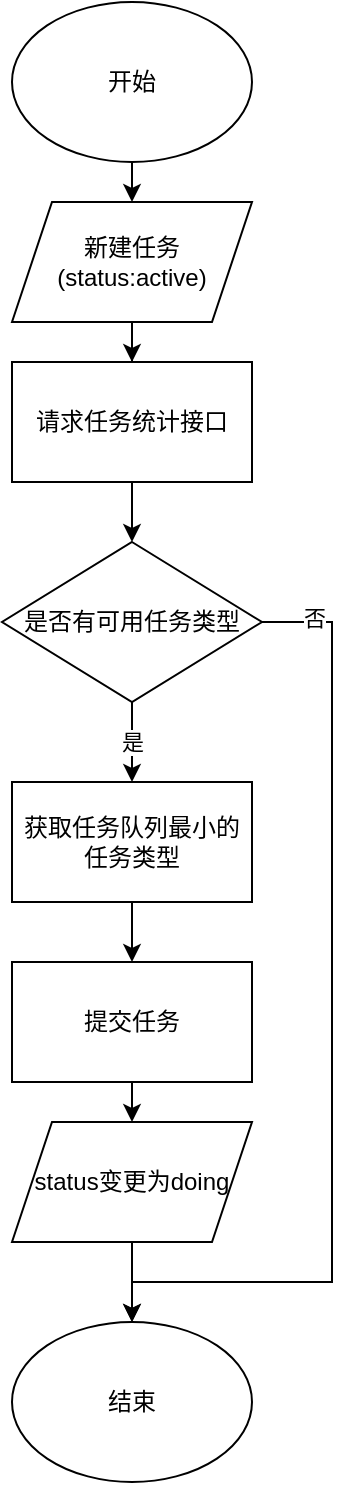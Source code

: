 <mxfile version="17.2.3" type="github">
  <diagram id="C5RBs43oDa-KdzZeNtuy" name="Page-1">
    <mxGraphModel dx="1186" dy="646" grid="1" gridSize="10" guides="1" tooltips="1" connect="1" arrows="1" fold="1" page="1" pageScale="1" pageWidth="827" pageHeight="1169" math="0" shadow="0">
      <root>
        <mxCell id="WIyWlLk6GJQsqaUBKTNV-0" />
        <mxCell id="WIyWlLk6GJQsqaUBKTNV-1" parent="WIyWlLk6GJQsqaUBKTNV-0" />
        <mxCell id="GGKrVD-dr2pByaXmv6m5-6" style="edgeStyle=orthogonalEdgeStyle;rounded=0;orthogonalLoop=1;jettySize=auto;html=1;exitX=0.5;exitY=1;exitDx=0;exitDy=0;" edge="1" parent="WIyWlLk6GJQsqaUBKTNV-1" source="GGKrVD-dr2pByaXmv6m5-0" target="GGKrVD-dr2pByaXmv6m5-5">
          <mxGeometry relative="1" as="geometry" />
        </mxCell>
        <mxCell id="GGKrVD-dr2pByaXmv6m5-0" value="新建任务(status:active)" style="shape=parallelogram;perimeter=parallelogramPerimeter;whiteSpace=wrap;html=1;fixedSize=1;" vertex="1" parent="WIyWlLk6GJQsqaUBKTNV-1">
          <mxGeometry x="300" y="320" width="120" height="60" as="geometry" />
        </mxCell>
        <mxCell id="GGKrVD-dr2pByaXmv6m5-25" style="edgeStyle=orthogonalEdgeStyle;rounded=0;orthogonalLoop=1;jettySize=auto;html=1;exitX=0.5;exitY=1;exitDx=0;exitDy=0;entryX=0.5;entryY=0;entryDx=0;entryDy=0;" edge="1" parent="WIyWlLk6GJQsqaUBKTNV-1" source="GGKrVD-dr2pByaXmv6m5-5" target="GGKrVD-dr2pByaXmv6m5-22">
          <mxGeometry relative="1" as="geometry" />
        </mxCell>
        <mxCell id="GGKrVD-dr2pByaXmv6m5-5" value="请求任务统计接口" style="rounded=0;whiteSpace=wrap;html=1;" vertex="1" parent="WIyWlLk6GJQsqaUBKTNV-1">
          <mxGeometry x="300" y="400" width="120" height="60" as="geometry" />
        </mxCell>
        <mxCell id="GGKrVD-dr2pByaXmv6m5-15" style="edgeStyle=orthogonalEdgeStyle;rounded=0;orthogonalLoop=1;jettySize=auto;html=1;exitX=0.5;exitY=1;exitDx=0;exitDy=0;entryX=0.5;entryY=0;entryDx=0;entryDy=0;" edge="1" parent="WIyWlLk6GJQsqaUBKTNV-1" source="GGKrVD-dr2pByaXmv6m5-12" target="GGKrVD-dr2pByaXmv6m5-14">
          <mxGeometry relative="1" as="geometry" />
        </mxCell>
        <mxCell id="GGKrVD-dr2pByaXmv6m5-12" value="获取任务队列最小的任务类型" style="rounded=0;whiteSpace=wrap;html=1;" vertex="1" parent="WIyWlLk6GJQsqaUBKTNV-1">
          <mxGeometry x="300" y="610" width="120" height="60" as="geometry" />
        </mxCell>
        <mxCell id="GGKrVD-dr2pByaXmv6m5-19" style="edgeStyle=orthogonalEdgeStyle;rounded=0;orthogonalLoop=1;jettySize=auto;html=1;exitX=0.5;exitY=1;exitDx=0;exitDy=0;" edge="1" parent="WIyWlLk6GJQsqaUBKTNV-1" source="GGKrVD-dr2pByaXmv6m5-26" target="GGKrVD-dr2pByaXmv6m5-16">
          <mxGeometry relative="1" as="geometry">
            <mxPoint x="360" y="930" as="sourcePoint" />
          </mxGeometry>
        </mxCell>
        <mxCell id="GGKrVD-dr2pByaXmv6m5-27" style="edgeStyle=orthogonalEdgeStyle;rounded=0;orthogonalLoop=1;jettySize=auto;html=1;exitX=0.5;exitY=1;exitDx=0;exitDy=0;entryX=0.5;entryY=0;entryDx=0;entryDy=0;" edge="1" parent="WIyWlLk6GJQsqaUBKTNV-1" source="GGKrVD-dr2pByaXmv6m5-14" target="GGKrVD-dr2pByaXmv6m5-26">
          <mxGeometry relative="1" as="geometry" />
        </mxCell>
        <mxCell id="GGKrVD-dr2pByaXmv6m5-14" value="提交任务" style="rounded=0;whiteSpace=wrap;html=1;" vertex="1" parent="WIyWlLk6GJQsqaUBKTNV-1">
          <mxGeometry x="300" y="700" width="120" height="60" as="geometry" />
        </mxCell>
        <mxCell id="GGKrVD-dr2pByaXmv6m5-16" value="结束" style="ellipse;whiteSpace=wrap;html=1;" vertex="1" parent="WIyWlLk6GJQsqaUBKTNV-1">
          <mxGeometry x="300" y="880" width="120" height="80" as="geometry" />
        </mxCell>
        <mxCell id="GGKrVD-dr2pByaXmv6m5-18" style="edgeStyle=orthogonalEdgeStyle;rounded=0;orthogonalLoop=1;jettySize=auto;html=1;exitX=0.5;exitY=1;exitDx=0;exitDy=0;entryX=0.5;entryY=0;entryDx=0;entryDy=0;" edge="1" parent="WIyWlLk6GJQsqaUBKTNV-1" source="GGKrVD-dr2pByaXmv6m5-17" target="GGKrVD-dr2pByaXmv6m5-0">
          <mxGeometry relative="1" as="geometry" />
        </mxCell>
        <mxCell id="GGKrVD-dr2pByaXmv6m5-17" value="开始" style="ellipse;whiteSpace=wrap;html=1;" vertex="1" parent="WIyWlLk6GJQsqaUBKTNV-1">
          <mxGeometry x="300" y="220" width="120" height="80" as="geometry" />
        </mxCell>
        <mxCell id="GGKrVD-dr2pByaXmv6m5-24" value="是" style="edgeStyle=orthogonalEdgeStyle;rounded=0;orthogonalLoop=1;jettySize=auto;html=1;exitX=0.5;exitY=1;exitDx=0;exitDy=0;entryX=0.5;entryY=0;entryDx=0;entryDy=0;" edge="1" parent="WIyWlLk6GJQsqaUBKTNV-1" source="GGKrVD-dr2pByaXmv6m5-22" target="GGKrVD-dr2pByaXmv6m5-12">
          <mxGeometry relative="1" as="geometry" />
        </mxCell>
        <mxCell id="GGKrVD-dr2pByaXmv6m5-28" style="edgeStyle=orthogonalEdgeStyle;rounded=0;orthogonalLoop=1;jettySize=auto;html=1;exitX=1;exitY=0.5;exitDx=0;exitDy=0;entryX=0.5;entryY=0;entryDx=0;entryDy=0;" edge="1" parent="WIyWlLk6GJQsqaUBKTNV-1" source="GGKrVD-dr2pByaXmv6m5-22" target="GGKrVD-dr2pByaXmv6m5-16">
          <mxGeometry relative="1" as="geometry">
            <Array as="points">
              <mxPoint x="460" y="530" />
              <mxPoint x="460" y="860" />
              <mxPoint x="360" y="860" />
            </Array>
          </mxGeometry>
        </mxCell>
        <mxCell id="GGKrVD-dr2pByaXmv6m5-29" value="否" style="edgeLabel;html=1;align=center;verticalAlign=middle;resizable=0;points=[];" vertex="1" connectable="0" parent="GGKrVD-dr2pByaXmv6m5-28">
          <mxGeometry x="-0.892" y="2" relative="1" as="geometry">
            <mxPoint as="offset" />
          </mxGeometry>
        </mxCell>
        <mxCell id="GGKrVD-dr2pByaXmv6m5-22" value="是否有可用任务类型" style="rhombus;whiteSpace=wrap;html=1;" vertex="1" parent="WIyWlLk6GJQsqaUBKTNV-1">
          <mxGeometry x="295" y="490" width="130" height="80" as="geometry" />
        </mxCell>
        <mxCell id="GGKrVD-dr2pByaXmv6m5-26" value="status变更为doing" style="shape=parallelogram;perimeter=parallelogramPerimeter;whiteSpace=wrap;html=1;fixedSize=1;" vertex="1" parent="WIyWlLk6GJQsqaUBKTNV-1">
          <mxGeometry x="300" y="780" width="120" height="60" as="geometry" />
        </mxCell>
      </root>
    </mxGraphModel>
  </diagram>
</mxfile>
